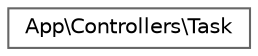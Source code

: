 digraph "Graphical Class Hierarchy"
{
 // LATEX_PDF_SIZE
  bgcolor="transparent";
  edge [fontname=Helvetica,fontsize=10,labelfontname=Helvetica,labelfontsize=10];
  node [fontname=Helvetica,fontsize=10,shape=box,height=0.2,width=0.4];
  rankdir="LR";
  Node0 [id="Node000000",label="App\\Controllers\\Task",height=0.2,width=0.4,color="grey40", fillcolor="white", style="filled",URL="$classApp_1_1Controllers_1_1Task.html",tooltip=" "];
}
